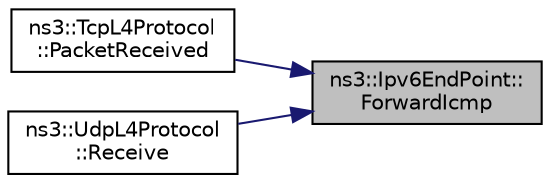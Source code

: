 digraph "ns3::Ipv6EndPoint::ForwardIcmp"
{
 // LATEX_PDF_SIZE
  edge [fontname="Helvetica",fontsize="10",labelfontname="Helvetica",labelfontsize="10"];
  node [fontname="Helvetica",fontsize="10",shape=record];
  rankdir="RL";
  Node1 [label="ns3::Ipv6EndPoint::\lForwardIcmp",height=0.2,width=0.4,color="black", fillcolor="grey75", style="filled", fontcolor="black",tooltip="Forward the ICMP packet to the upper level."];
  Node1 -> Node2 [dir="back",color="midnightblue",fontsize="10",style="solid",fontname="Helvetica"];
  Node2 [label="ns3::TcpL4Protocol\l::PacketReceived",height=0.2,width=0.4,color="black", fillcolor="white", style="filled",URL="$classns3_1_1_tcp_l4_protocol.html#a3ff49ecbf02516282f7b8158819f432b",tooltip="Get the tcp header of the incoming packet and checks its checksum if needed."];
  Node1 -> Node3 [dir="back",color="midnightblue",fontsize="10",style="solid",fontname="Helvetica"];
  Node3 [label="ns3::UdpL4Protocol\l::Receive",height=0.2,width=0.4,color="black", fillcolor="white", style="filled",URL="$classns3_1_1_udp_l4_protocol.html#a61e0744cc561ec265c8a888552e27310",tooltip="Called from lower-level layers to send the packet up in the stack."];
}
